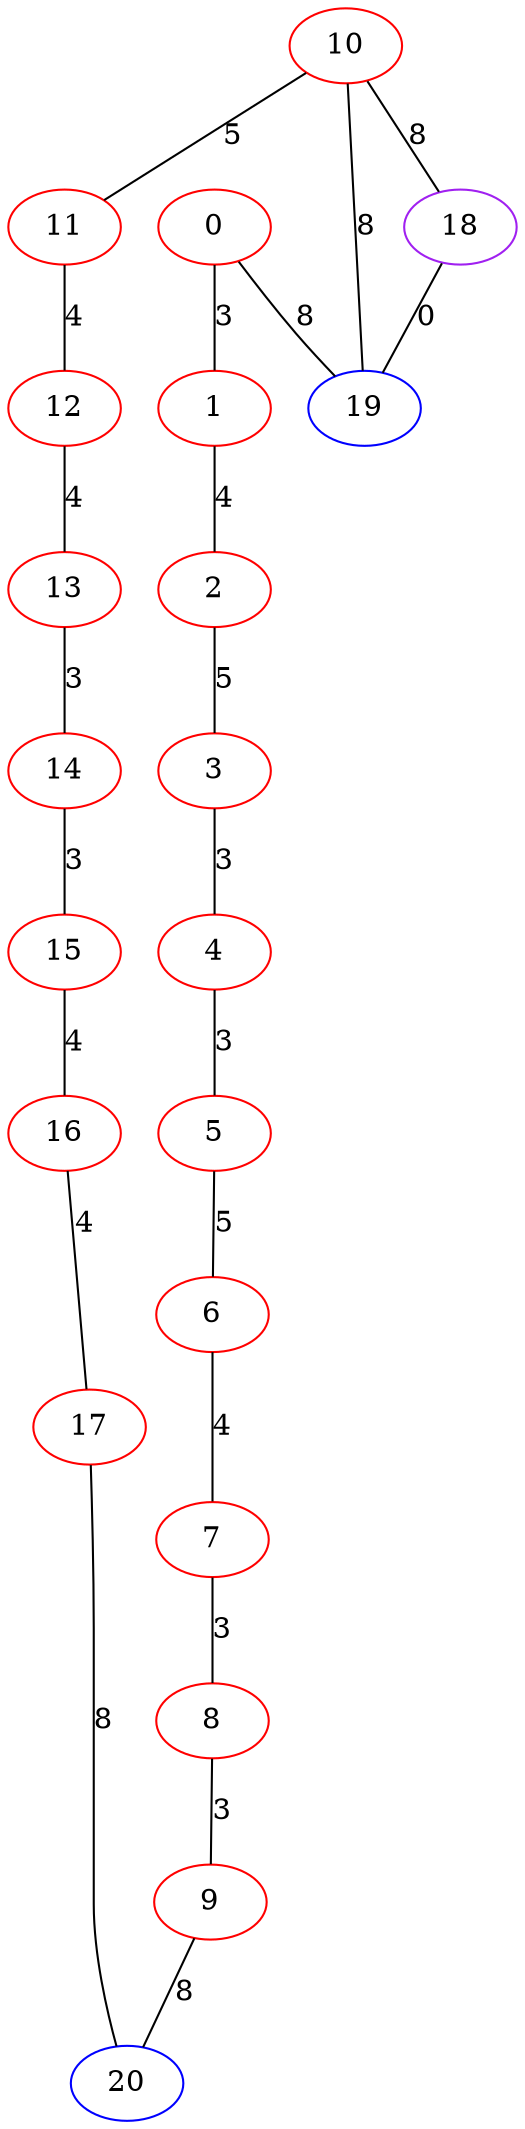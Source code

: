 graph "" {
0 [color=red, weight=1];
1 [color=red, weight=1];
2 [color=red, weight=1];
3 [color=red, weight=1];
4 [color=red, weight=1];
5 [color=red, weight=1];
6 [color=red, weight=1];
7 [color=red, weight=1];
8 [color=red, weight=1];
9 [color=red, weight=1];
10 [color=red, weight=1];
11 [color=red, weight=1];
12 [color=red, weight=1];
13 [color=red, weight=1];
14 [color=red, weight=1];
15 [color=red, weight=1];
16 [color=red, weight=1];
17 [color=red, weight=1];
18 [color=purple, weight=4];
19 [color=blue, weight=3];
20 [color=blue, weight=3];
0 -- 1  [key=0, label=3];
0 -- 19  [key=0, label=8];
1 -- 2  [key=0, label=4];
2 -- 3  [key=0, label=5];
3 -- 4  [key=0, label=3];
4 -- 5  [key=0, label=3];
5 -- 6  [key=0, label=5];
6 -- 7  [key=0, label=4];
7 -- 8  [key=0, label=3];
8 -- 9  [key=0, label=3];
9 -- 20  [key=0, label=8];
10 -- 19  [key=0, label=8];
10 -- 18  [key=0, label=8];
10 -- 11  [key=0, label=5];
11 -- 12  [key=0, label=4];
12 -- 13  [key=0, label=4];
13 -- 14  [key=0, label=3];
14 -- 15  [key=0, label=3];
15 -- 16  [key=0, label=4];
16 -- 17  [key=0, label=4];
17 -- 20  [key=0, label=8];
18 -- 19  [key=0, label=0];
}
